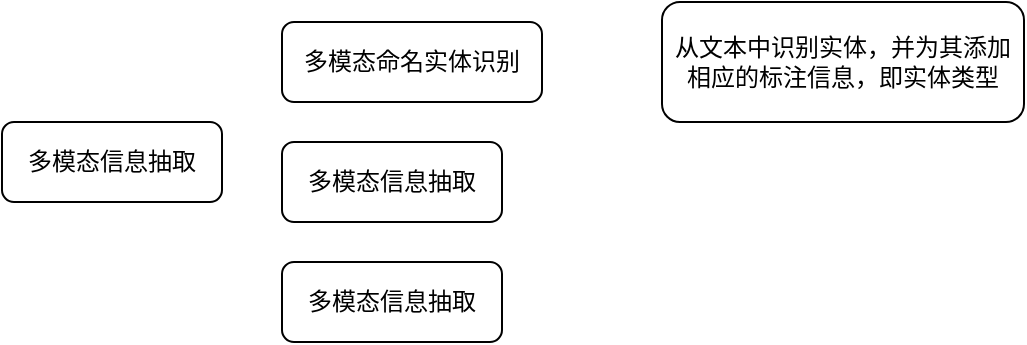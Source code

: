 <mxfile version="21.2.9" type="github">
  <diagram name="第 1 页" id="RXfs9Kw9is2oKn4NK06r">
    <mxGraphModel dx="954" dy="503" grid="1" gridSize="10" guides="1" tooltips="1" connect="1" arrows="1" fold="1" page="1" pageScale="1" pageWidth="827" pageHeight="1169" math="0" shadow="0">
      <root>
        <mxCell id="0" />
        <mxCell id="1" parent="0" />
        <mxCell id="U5NzSXQE9Bz1XjXdMX_k-1" value="多模态信息抽取" style="rounded=1;whiteSpace=wrap;html=1;" vertex="1" parent="1">
          <mxGeometry x="40" y="220" width="110" height="40" as="geometry" />
        </mxCell>
        <mxCell id="U5NzSXQE9Bz1XjXdMX_k-3" value="多模态信息抽取" style="rounded=1;whiteSpace=wrap;html=1;" vertex="1" parent="1">
          <mxGeometry x="180" y="230" width="110" height="40" as="geometry" />
        </mxCell>
        <mxCell id="U5NzSXQE9Bz1XjXdMX_k-4" value="多模态命名实体识别" style="rounded=1;whiteSpace=wrap;html=1;" vertex="1" parent="1">
          <mxGeometry x="180" y="170" width="130" height="40" as="geometry" />
        </mxCell>
        <mxCell id="U5NzSXQE9Bz1XjXdMX_k-5" value="多模态信息抽取" style="rounded=1;whiteSpace=wrap;html=1;" vertex="1" parent="1">
          <mxGeometry x="180" y="290" width="110" height="40" as="geometry" />
        </mxCell>
        <mxCell id="U5NzSXQE9Bz1XjXdMX_k-6" value="从文本中识别实体，并为其添加相应的标注信息，即实体类型" style="rounded=1;whiteSpace=wrap;html=1;" vertex="1" parent="1">
          <mxGeometry x="370" y="160" width="181" height="60" as="geometry" />
        </mxCell>
      </root>
    </mxGraphModel>
  </diagram>
</mxfile>
